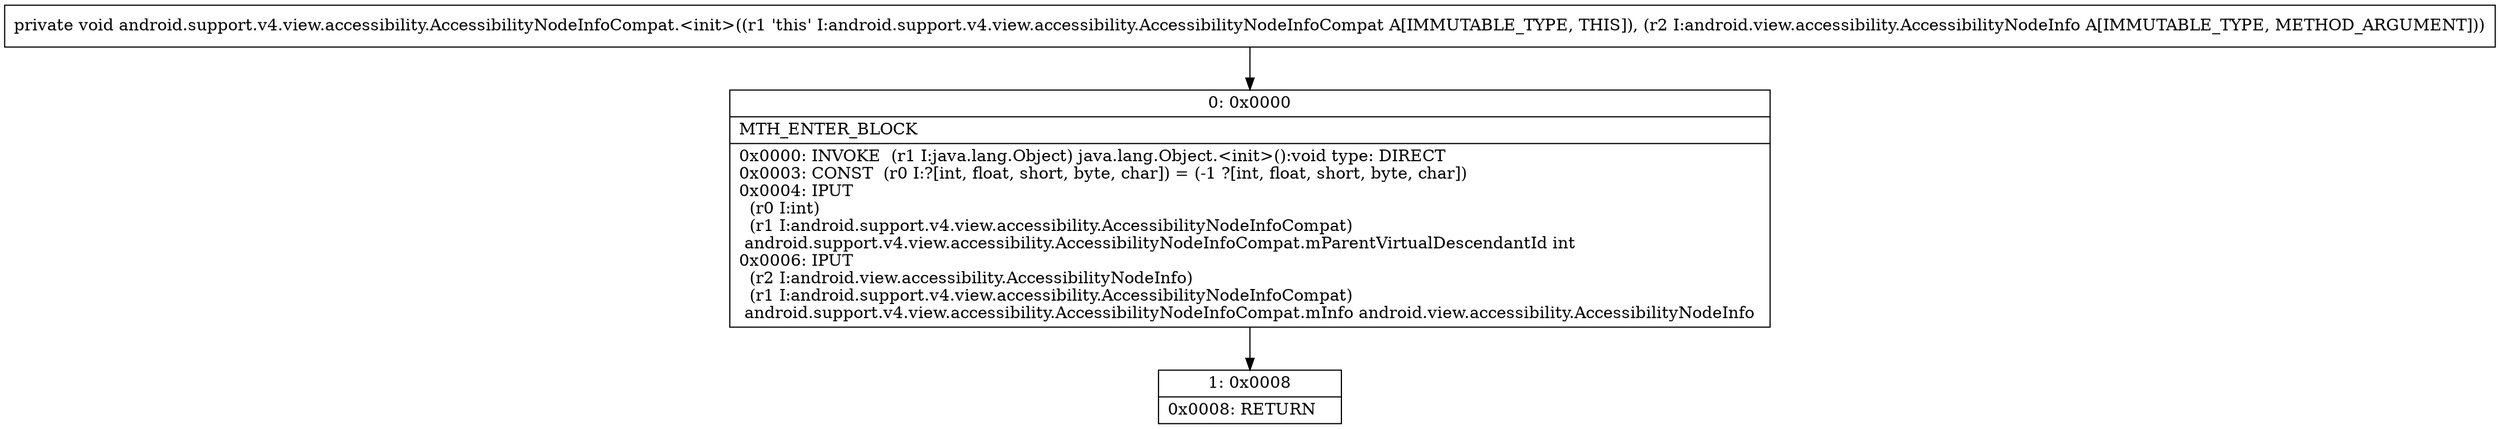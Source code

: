digraph "CFG forandroid.support.v4.view.accessibility.AccessibilityNodeInfoCompat.\<init\>(Landroid\/view\/accessibility\/AccessibilityNodeInfo;)V" {
Node_0 [shape=record,label="{0\:\ 0x0000|MTH_ENTER_BLOCK\l|0x0000: INVOKE  (r1 I:java.lang.Object) java.lang.Object.\<init\>():void type: DIRECT \l0x0003: CONST  (r0 I:?[int, float, short, byte, char]) = (\-1 ?[int, float, short, byte, char]) \l0x0004: IPUT  \l  (r0 I:int)\l  (r1 I:android.support.v4.view.accessibility.AccessibilityNodeInfoCompat)\l android.support.v4.view.accessibility.AccessibilityNodeInfoCompat.mParentVirtualDescendantId int \l0x0006: IPUT  \l  (r2 I:android.view.accessibility.AccessibilityNodeInfo)\l  (r1 I:android.support.v4.view.accessibility.AccessibilityNodeInfoCompat)\l android.support.v4.view.accessibility.AccessibilityNodeInfoCompat.mInfo android.view.accessibility.AccessibilityNodeInfo \l}"];
Node_1 [shape=record,label="{1\:\ 0x0008|0x0008: RETURN   \l}"];
MethodNode[shape=record,label="{private void android.support.v4.view.accessibility.AccessibilityNodeInfoCompat.\<init\>((r1 'this' I:android.support.v4.view.accessibility.AccessibilityNodeInfoCompat A[IMMUTABLE_TYPE, THIS]), (r2 I:android.view.accessibility.AccessibilityNodeInfo A[IMMUTABLE_TYPE, METHOD_ARGUMENT])) }"];
MethodNode -> Node_0;
Node_0 -> Node_1;
}

